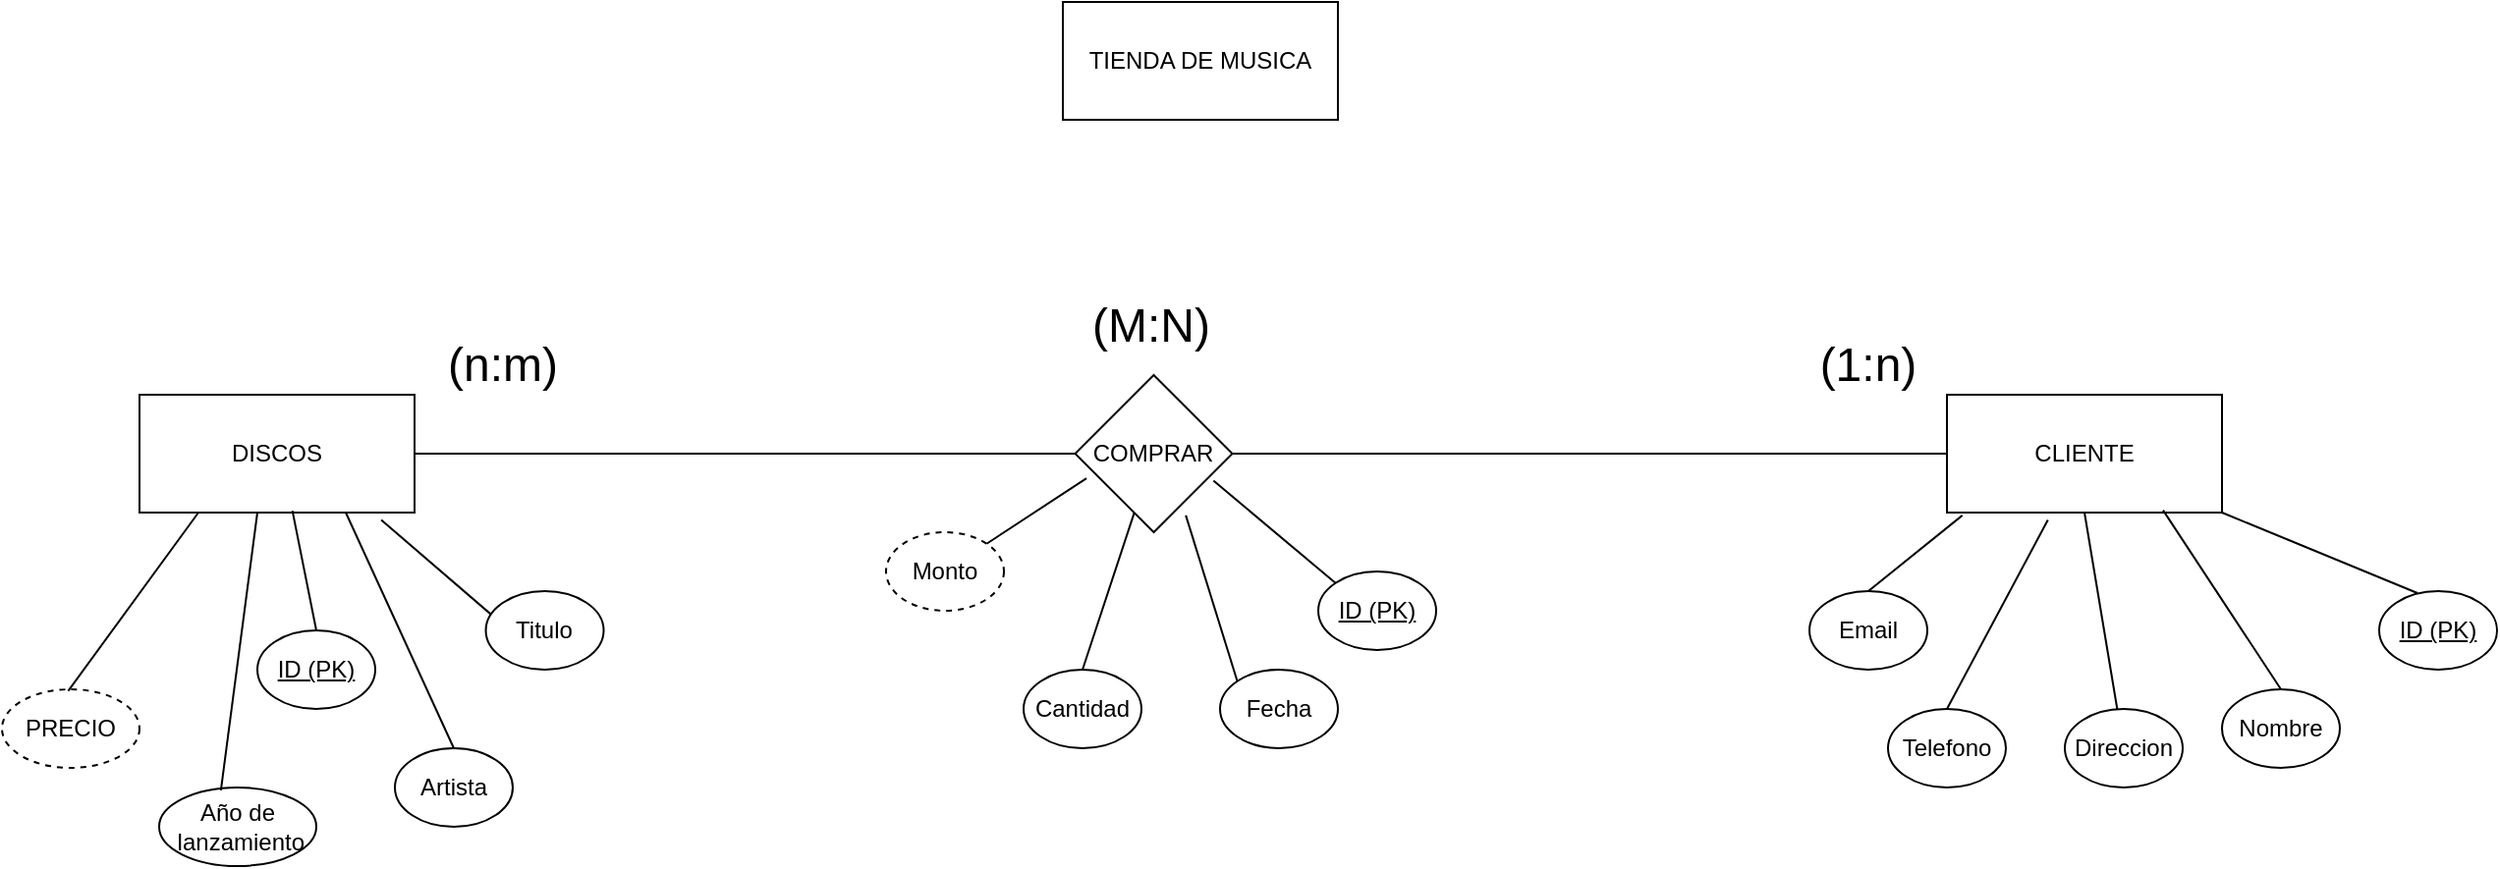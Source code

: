 <mxfile version="21.3.2" type="device">
  <diagram id="R2lEEEUBdFMjLlhIrx00" name="Page-1">
    <mxGraphModel dx="1687" dy="899" grid="1" gridSize="10" guides="1" tooltips="1" connect="1" arrows="1" fold="1" page="1" pageScale="1" pageWidth="850" pageHeight="1100" math="0" shadow="0" extFonts="Permanent Marker^https://fonts.googleapis.com/css?family=Permanent+Marker">
      <root>
        <mxCell id="0" />
        <mxCell id="1" parent="0" />
        <mxCell id="DiLmOGWspINHebZNxaiX-3" value="TIENDA DE MUSICA" style="rounded=0;whiteSpace=wrap;html=1;" vertex="1" parent="1">
          <mxGeometry x="670" y="70" width="140" height="60" as="geometry" />
        </mxCell>
        <mxCell id="DiLmOGWspINHebZNxaiX-4" value="CLIENTE" style="rounded=0;whiteSpace=wrap;html=1;" vertex="1" parent="1">
          <mxGeometry x="1120" y="270" width="140" height="60" as="geometry" />
        </mxCell>
        <mxCell id="DiLmOGWspINHebZNxaiX-5" value="DISCOS" style="rounded=0;whiteSpace=wrap;html=1;" vertex="1" parent="1">
          <mxGeometry x="200.0" y="270" width="140" height="60" as="geometry" />
        </mxCell>
        <mxCell id="DiLmOGWspINHebZNxaiX-6" value="COMPRAR" style="rhombus;whiteSpace=wrap;html=1;" vertex="1" parent="1">
          <mxGeometry x="676.27" y="260" width="80" height="80" as="geometry" />
        </mxCell>
        <mxCell id="DiLmOGWspINHebZNxaiX-13" value="" style="endArrow=none;html=1;rounded=0;entryX=0;entryY=0.5;entryDx=0;entryDy=0;exitX=1;exitY=0.5;exitDx=0;exitDy=0;" edge="1" parent="1" source="DiLmOGWspINHebZNxaiX-5" target="DiLmOGWspINHebZNxaiX-6">
          <mxGeometry width="50" height="50" relative="1" as="geometry">
            <mxPoint x="506.27" y="440" as="sourcePoint" />
            <mxPoint x="556.27" y="390" as="targetPoint" />
          </mxGeometry>
        </mxCell>
        <mxCell id="DiLmOGWspINHebZNxaiX-15" value="" style="endArrow=none;html=1;rounded=0;entryX=0.879;entryY=1.063;entryDx=0;entryDy=0;entryPerimeter=0;" edge="1" parent="1" target="DiLmOGWspINHebZNxaiX-5">
          <mxGeometry width="50" height="50" relative="1" as="geometry">
            <mxPoint x="381.641" y="384.183" as="sourcePoint" />
            <mxPoint x="330" y="390" as="targetPoint" />
          </mxGeometry>
        </mxCell>
        <mxCell id="DiLmOGWspINHebZNxaiX-16" value="Titulo" style="ellipse;whiteSpace=wrap;html=1;" vertex="1" parent="1">
          <mxGeometry x="376.27" y="370" width="60" height="40" as="geometry" />
        </mxCell>
        <mxCell id="DiLmOGWspINHebZNxaiX-17" value="Artista" style="ellipse;whiteSpace=wrap;html=1;" vertex="1" parent="1">
          <mxGeometry x="330" y="450" width="60" height="40" as="geometry" />
        </mxCell>
        <mxCell id="DiLmOGWspINHebZNxaiX-19" value="Año de&lt;br&gt;&amp;nbsp;lanzamiento" style="ellipse;whiteSpace=wrap;html=1;" vertex="1" parent="1">
          <mxGeometry x="210.0" y="470" width="80" height="40" as="geometry" />
        </mxCell>
        <mxCell id="DiLmOGWspINHebZNxaiX-20" value="PRECIO" style="ellipse;whiteSpace=wrap;html=1;dashed=1;" vertex="1" parent="1">
          <mxGeometry x="130.0" y="420" width="70" height="40" as="geometry" />
        </mxCell>
        <mxCell id="DiLmOGWspINHebZNxaiX-21" value="" style="endArrow=none;html=1;rounded=0;exitX=0.339;exitY=0.021;exitDx=0;exitDy=0;exitPerimeter=0;" edge="1" parent="1">
          <mxGeometry width="50" height="50" relative="1" as="geometry">
            <mxPoint x="163.73" y="420.84" as="sourcePoint" />
            <mxPoint x="230.0" y="330" as="targetPoint" />
          </mxGeometry>
        </mxCell>
        <mxCell id="DiLmOGWspINHebZNxaiX-22" value="" style="endArrow=none;html=1;rounded=0;exitX=0.75;exitY=1;exitDx=0;exitDy=0;entryX=0.5;entryY=0;entryDx=0;entryDy=0;" edge="1" parent="1" source="DiLmOGWspINHebZNxaiX-5" target="DiLmOGWspINHebZNxaiX-17">
          <mxGeometry width="50" height="50" relative="1" as="geometry">
            <mxPoint x="330" y="440" as="sourcePoint" />
            <mxPoint x="380" y="390" as="targetPoint" />
          </mxGeometry>
        </mxCell>
        <mxCell id="DiLmOGWspINHebZNxaiX-23" value="" style="endArrow=none;html=1;rounded=0;exitX=0.75;exitY=1;exitDx=0;exitDy=0;entryX=0.268;entryY=0.035;entryDx=0;entryDy=0;entryPerimeter=0;" edge="1" parent="1">
          <mxGeometry width="50" height="50" relative="1" as="geometry">
            <mxPoint x="260" y="330" as="sourcePoint" />
            <mxPoint x="241.44" y="471.4" as="targetPoint" />
          </mxGeometry>
        </mxCell>
        <mxCell id="DiLmOGWspINHebZNxaiX-24" value="&lt;u&gt;ID (PK)&lt;/u&gt;" style="ellipse;whiteSpace=wrap;html=1;" vertex="1" parent="1">
          <mxGeometry x="260" y="390" width="60" height="40" as="geometry" />
        </mxCell>
        <mxCell id="DiLmOGWspINHebZNxaiX-25" value="" style="endArrow=none;html=1;rounded=0;entryX=0.556;entryY=0.984;entryDx=0;entryDy=0;entryPerimeter=0;exitX=0.5;exitY=0;exitDx=0;exitDy=0;" edge="1" parent="1" source="DiLmOGWspINHebZNxaiX-24" target="DiLmOGWspINHebZNxaiX-5">
          <mxGeometry width="50" height="50" relative="1" as="geometry">
            <mxPoint x="330" y="440" as="sourcePoint" />
            <mxPoint x="380" y="390" as="targetPoint" />
          </mxGeometry>
        </mxCell>
        <mxCell id="DiLmOGWspINHebZNxaiX-26" value="" style="endArrow=none;html=1;rounded=0;entryX=0;entryY=0.5;entryDx=0;entryDy=0;exitX=1;exitY=0.5;exitDx=0;exitDy=0;" edge="1" parent="1" source="DiLmOGWspINHebZNxaiX-6" target="DiLmOGWspINHebZNxaiX-4">
          <mxGeometry width="50" height="50" relative="1" as="geometry">
            <mxPoint x="696.27" y="440" as="sourcePoint" />
            <mxPoint x="746.27" y="390" as="targetPoint" />
          </mxGeometry>
        </mxCell>
        <mxCell id="DiLmOGWspINHebZNxaiX-27" value="&lt;u&gt;ID (PK)&lt;/u&gt;" style="ellipse;whiteSpace=wrap;html=1;" vertex="1" parent="1">
          <mxGeometry x="1340" y="370" width="60" height="40" as="geometry" />
        </mxCell>
        <mxCell id="DiLmOGWspINHebZNxaiX-28" value="&lt;u&gt;ID (PK)&lt;/u&gt;" style="ellipse;whiteSpace=wrap;html=1;" vertex="1" parent="1">
          <mxGeometry x="800" y="360" width="60" height="40" as="geometry" />
        </mxCell>
        <mxCell id="DiLmOGWspINHebZNxaiX-29" value="" style="endArrow=none;html=1;rounded=0;entryX=1;entryY=1;entryDx=0;entryDy=0;exitX=0.325;exitY=0.025;exitDx=0;exitDy=0;exitPerimeter=0;" edge="1" parent="1" source="DiLmOGWspINHebZNxaiX-27" target="DiLmOGWspINHebZNxaiX-4">
          <mxGeometry width="50" height="50" relative="1" as="geometry">
            <mxPoint x="1318.641" y="340.003" as="sourcePoint" />
            <mxPoint x="1260" y="289.82" as="targetPoint" />
          </mxGeometry>
        </mxCell>
        <mxCell id="DiLmOGWspINHebZNxaiX-30" value="Nombre" style="ellipse;whiteSpace=wrap;html=1;" vertex="1" parent="1">
          <mxGeometry x="1260" y="420" width="60" height="40" as="geometry" />
        </mxCell>
        <mxCell id="DiLmOGWspINHebZNxaiX-31" value="" style="endArrow=none;html=1;rounded=0;entryX=0.879;entryY=1.063;entryDx=0;entryDy=0;entryPerimeter=0;exitX=0.5;exitY=0;exitDx=0;exitDy=0;" edge="1" parent="1" source="DiLmOGWspINHebZNxaiX-30">
          <mxGeometry width="50" height="50" relative="1" as="geometry">
            <mxPoint x="1299" y="420" as="sourcePoint" />
            <mxPoint x="1230" y="328.82" as="targetPoint" />
          </mxGeometry>
        </mxCell>
        <mxCell id="DiLmOGWspINHebZNxaiX-32" value="Direccion" style="ellipse;whiteSpace=wrap;html=1;" vertex="1" parent="1">
          <mxGeometry x="1180" y="430" width="60" height="40" as="geometry" />
        </mxCell>
        <mxCell id="DiLmOGWspINHebZNxaiX-33" value="Telefono" style="ellipse;whiteSpace=wrap;html=1;" vertex="1" parent="1">
          <mxGeometry x="1090" y="430" width="60" height="40" as="geometry" />
        </mxCell>
        <mxCell id="DiLmOGWspINHebZNxaiX-34" value="Email" style="ellipse;whiteSpace=wrap;html=1;" vertex="1" parent="1">
          <mxGeometry x="1050" y="370" width="60" height="40" as="geometry" />
        </mxCell>
        <mxCell id="DiLmOGWspINHebZNxaiX-35" value="" style="endArrow=none;html=1;rounded=0;entryX=0.056;entryY=1.024;entryDx=0;entryDy=0;entryPerimeter=0;exitX=0.5;exitY=0;exitDx=0;exitDy=0;" edge="1" parent="1" source="DiLmOGWspINHebZNxaiX-34" target="DiLmOGWspINHebZNxaiX-4">
          <mxGeometry width="50" height="50" relative="1" as="geometry">
            <mxPoint x="1130" y="571.18" as="sourcePoint" />
            <mxPoint x="1070" y="480" as="targetPoint" />
          </mxGeometry>
        </mxCell>
        <mxCell id="DiLmOGWspINHebZNxaiX-36" value="" style="endArrow=none;html=1;rounded=0;entryX=0.367;entryY=1.063;entryDx=0;entryDy=0;entryPerimeter=0;exitX=0.5;exitY=0;exitDx=0;exitDy=0;" edge="1" parent="1" source="DiLmOGWspINHebZNxaiX-33" target="DiLmOGWspINHebZNxaiX-4">
          <mxGeometry width="50" height="50" relative="1" as="geometry">
            <mxPoint x="1180" y="435.59" as="sourcePoint" />
            <mxPoint x="1120" y="344.41" as="targetPoint" />
          </mxGeometry>
        </mxCell>
        <mxCell id="DiLmOGWspINHebZNxaiX-37" value="" style="endArrow=none;html=1;rounded=0;entryX=0.5;entryY=1;entryDx=0;entryDy=0;" edge="1" parent="1" source="DiLmOGWspINHebZNxaiX-32" target="DiLmOGWspINHebZNxaiX-4">
          <mxGeometry width="50" height="50" relative="1" as="geometry">
            <mxPoint x="1250" y="421.18" as="sourcePoint" />
            <mxPoint x="1190" y="330" as="targetPoint" />
          </mxGeometry>
        </mxCell>
        <mxCell id="DiLmOGWspINHebZNxaiX-38" value="Fecha" style="ellipse;whiteSpace=wrap;html=1;" vertex="1" parent="1">
          <mxGeometry x="750" y="410" width="60" height="40" as="geometry" />
        </mxCell>
        <mxCell id="DiLmOGWspINHebZNxaiX-41" value="Monto" style="ellipse;whiteSpace=wrap;html=1;dashed=1;" vertex="1" parent="1">
          <mxGeometry x="580" y="340" width="60" height="40" as="geometry" />
        </mxCell>
        <mxCell id="DiLmOGWspINHebZNxaiX-47" value="Cantidad" style="ellipse;whiteSpace=wrap;html=1;" vertex="1" parent="1">
          <mxGeometry x="650" y="410" width="60" height="40" as="geometry" />
        </mxCell>
        <mxCell id="DiLmOGWspINHebZNxaiX-48" value="" style="endArrow=none;html=1;rounded=0;exitX=0.5;exitY=0;exitDx=0;exitDy=0;" edge="1" parent="1" source="DiLmOGWspINHebZNxaiX-47" target="DiLmOGWspINHebZNxaiX-6">
          <mxGeometry width="50" height="50" relative="1" as="geometry">
            <mxPoint x="620" y="420" as="sourcePoint" />
            <mxPoint x="670" y="370" as="targetPoint" />
          </mxGeometry>
        </mxCell>
        <mxCell id="DiLmOGWspINHebZNxaiX-49" value="" style="endArrow=none;html=1;rounded=0;exitX=0;exitY=0;exitDx=0;exitDy=0;entryX=0.704;entryY=0.893;entryDx=0;entryDy=0;entryPerimeter=0;" edge="1" parent="1" source="DiLmOGWspINHebZNxaiX-38" target="DiLmOGWspINHebZNxaiX-6">
          <mxGeometry width="50" height="50" relative="1" as="geometry">
            <mxPoint x="724" y="410" as="sourcePoint" />
            <mxPoint x="750" y="330" as="targetPoint" />
          </mxGeometry>
        </mxCell>
        <mxCell id="DiLmOGWspINHebZNxaiX-50" value="" style="endArrow=none;html=1;rounded=0;exitX=0;exitY=0;exitDx=0;exitDy=0;entryX=0.88;entryY=0.672;entryDx=0;entryDy=0;entryPerimeter=0;" edge="1" parent="1" source="DiLmOGWspINHebZNxaiX-28" target="DiLmOGWspINHebZNxaiX-6">
          <mxGeometry width="50" height="50" relative="1" as="geometry">
            <mxPoint x="769" y="426" as="sourcePoint" />
            <mxPoint x="743" y="341" as="targetPoint" />
          </mxGeometry>
        </mxCell>
        <mxCell id="DiLmOGWspINHebZNxaiX-51" value="" style="endArrow=none;html=1;rounded=0;exitX=1;exitY=0;exitDx=0;exitDy=0;entryX=0.072;entryY=0.657;entryDx=0;entryDy=0;entryPerimeter=0;" edge="1" parent="1" source="DiLmOGWspINHebZNxaiX-41" target="DiLmOGWspINHebZNxaiX-6">
          <mxGeometry width="50" height="50" relative="1" as="geometry">
            <mxPoint x="710" y="370" as="sourcePoint" />
            <mxPoint x="648" y="318" as="targetPoint" />
          </mxGeometry>
        </mxCell>
        <mxCell id="DiLmOGWspINHebZNxaiX-53" value="&lt;font style=&quot;font-size: 24px;&quot;&gt;(n:m)&lt;/font&gt;" style="text;html=1;strokeColor=none;fillColor=none;align=center;verticalAlign=middle;whiteSpace=wrap;rounded=0;" vertex="1" parent="1">
          <mxGeometry x="350" y="240" width="70" height="30" as="geometry" />
        </mxCell>
        <mxCell id="DiLmOGWspINHebZNxaiX-54" value="&lt;font style=&quot;font-size: 24px;&quot;&gt;(1:n)&lt;/font&gt;" style="text;html=1;strokeColor=none;fillColor=none;align=center;verticalAlign=middle;whiteSpace=wrap;rounded=0;" vertex="1" parent="1">
          <mxGeometry x="1045" y="240" width="70" height="30" as="geometry" />
        </mxCell>
        <mxCell id="DiLmOGWspINHebZNxaiX-55" value="&lt;font style=&quot;font-size: 24px;&quot;&gt;(M:N)&lt;/font&gt;" style="text;html=1;strokeColor=none;fillColor=none;align=center;verticalAlign=middle;whiteSpace=wrap;rounded=0;" vertex="1" parent="1">
          <mxGeometry x="680" y="220" width="70" height="30" as="geometry" />
        </mxCell>
      </root>
    </mxGraphModel>
  </diagram>
</mxfile>
